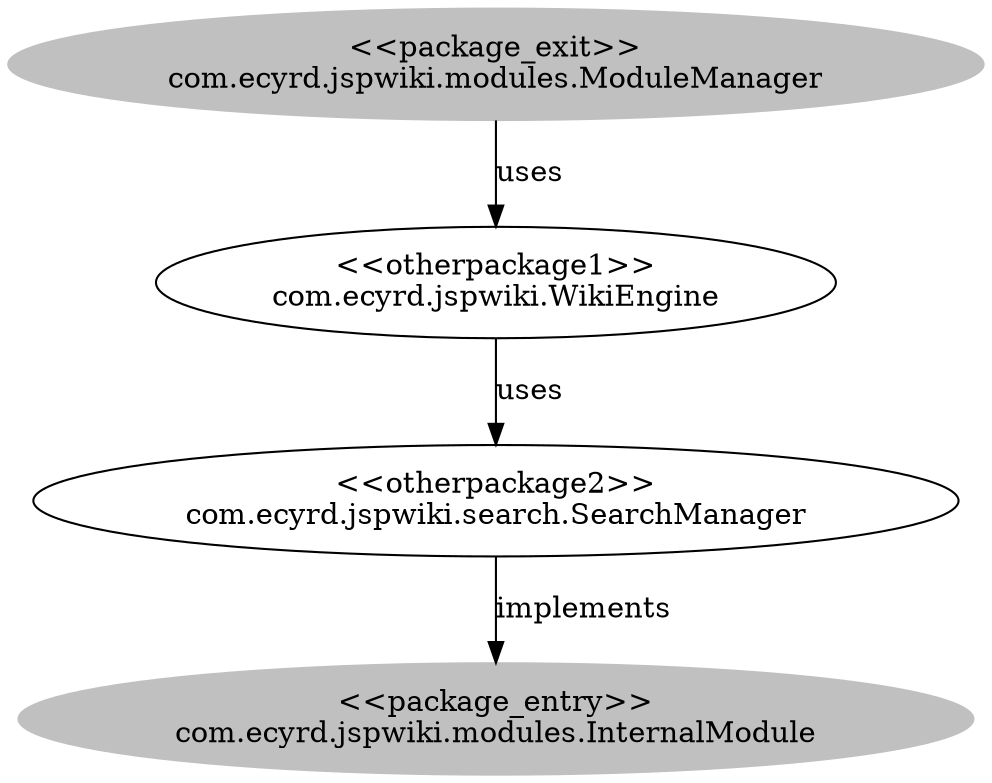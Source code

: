 digraph cd {
	com_ecyrd_jspwiki_modules_ModuleManager [label="<<package_exit>>
com.ecyrd.jspwiki.modules.ModuleManager",style=filled,color="grey"];
	com_ecyrd_jspwiki_modules_InternalModule [label="<<package_entry>>
com.ecyrd.jspwiki.modules.InternalModule",style=filled,color="grey"];
	com_ecyrd_jspwiki_WikiEngine [label="<<otherpackage1>>
com.ecyrd.jspwiki.WikiEngine"];
	com_ecyrd_jspwiki_search_SearchManager [label="<<otherpackage2>>
com.ecyrd.jspwiki.search.SearchManager"];
	com_ecyrd_jspwiki_modules_ModuleManager -> com_ecyrd_jspwiki_WikiEngine [label=uses];
	com_ecyrd_jspwiki_search_SearchManager -> com_ecyrd_jspwiki_modules_InternalModule [label=implements];
	com_ecyrd_jspwiki_WikiEngine -> com_ecyrd_jspwiki_search_SearchManager [label=uses];
}
